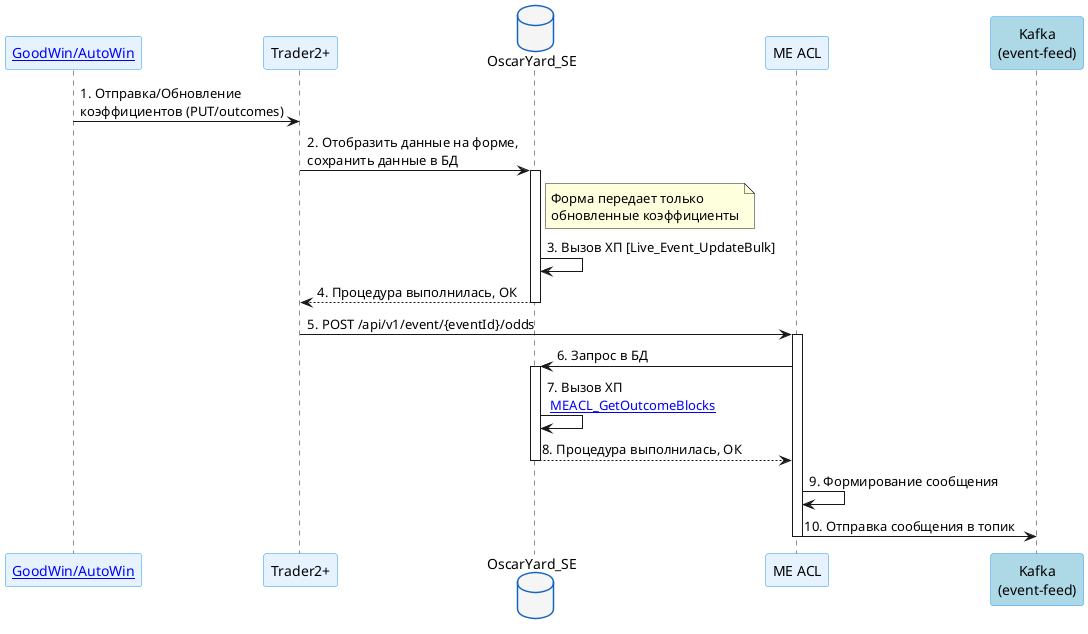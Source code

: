 # Передача в линию измененных коэффициентов
@startuml
skinparam backgroundColor white
skinparam sequenceMessageAlign left

skinparam participant {
    BackgroundColor #e6f3ff
    BorderColor #2196F3
    FontColor #000000
    FontSize 14
}

skinparam database {
    BackgroundColor #f5f5f5
    BorderColor #1565C0
    FontColor #000000
}

participant "[[https://confluence.sportsapi.ru/x/RKbXCw GoodWin/AutoWin]]" as GW
participant "Trader2+" as TR
database "OscarYard_SE" as OY
participant "ME ACL" as ME
participant "Kafka\n(event-feed)" as KAFKA #lightblue

GW -> TR: 1. Отправка/Обновление \nкоэффициентов (PUT/outcomes)
TR -> OY: 2. Отобразить данные на форме,\nсохранить данные в БД
activate OY

note right of OY
Форма передает только
обновленные коэффициенты
end note

OY -> OY: 3. Вызов ХП [Live_Event_UpdateBulk]
return 4. Процедура выполнилась, ОК

TR -> ME: 5. POST /api/v1/event/{eventId}/odds
activate ME

ME -> OY: 6. Запрос в БД
activate OY

OY -> OY: 7. Вызов ХП\n [[https://confluence.ligastavok.tech/x/AAfIEg MEACL_GetOutcomeBlocks]]
return 8. Процедура выполнилась, ОК
ME -> ME: 9. Формирование сообщения
ME -> KAFKA: 10. Отправка сообщения в топик
deactivate ME
@enduml